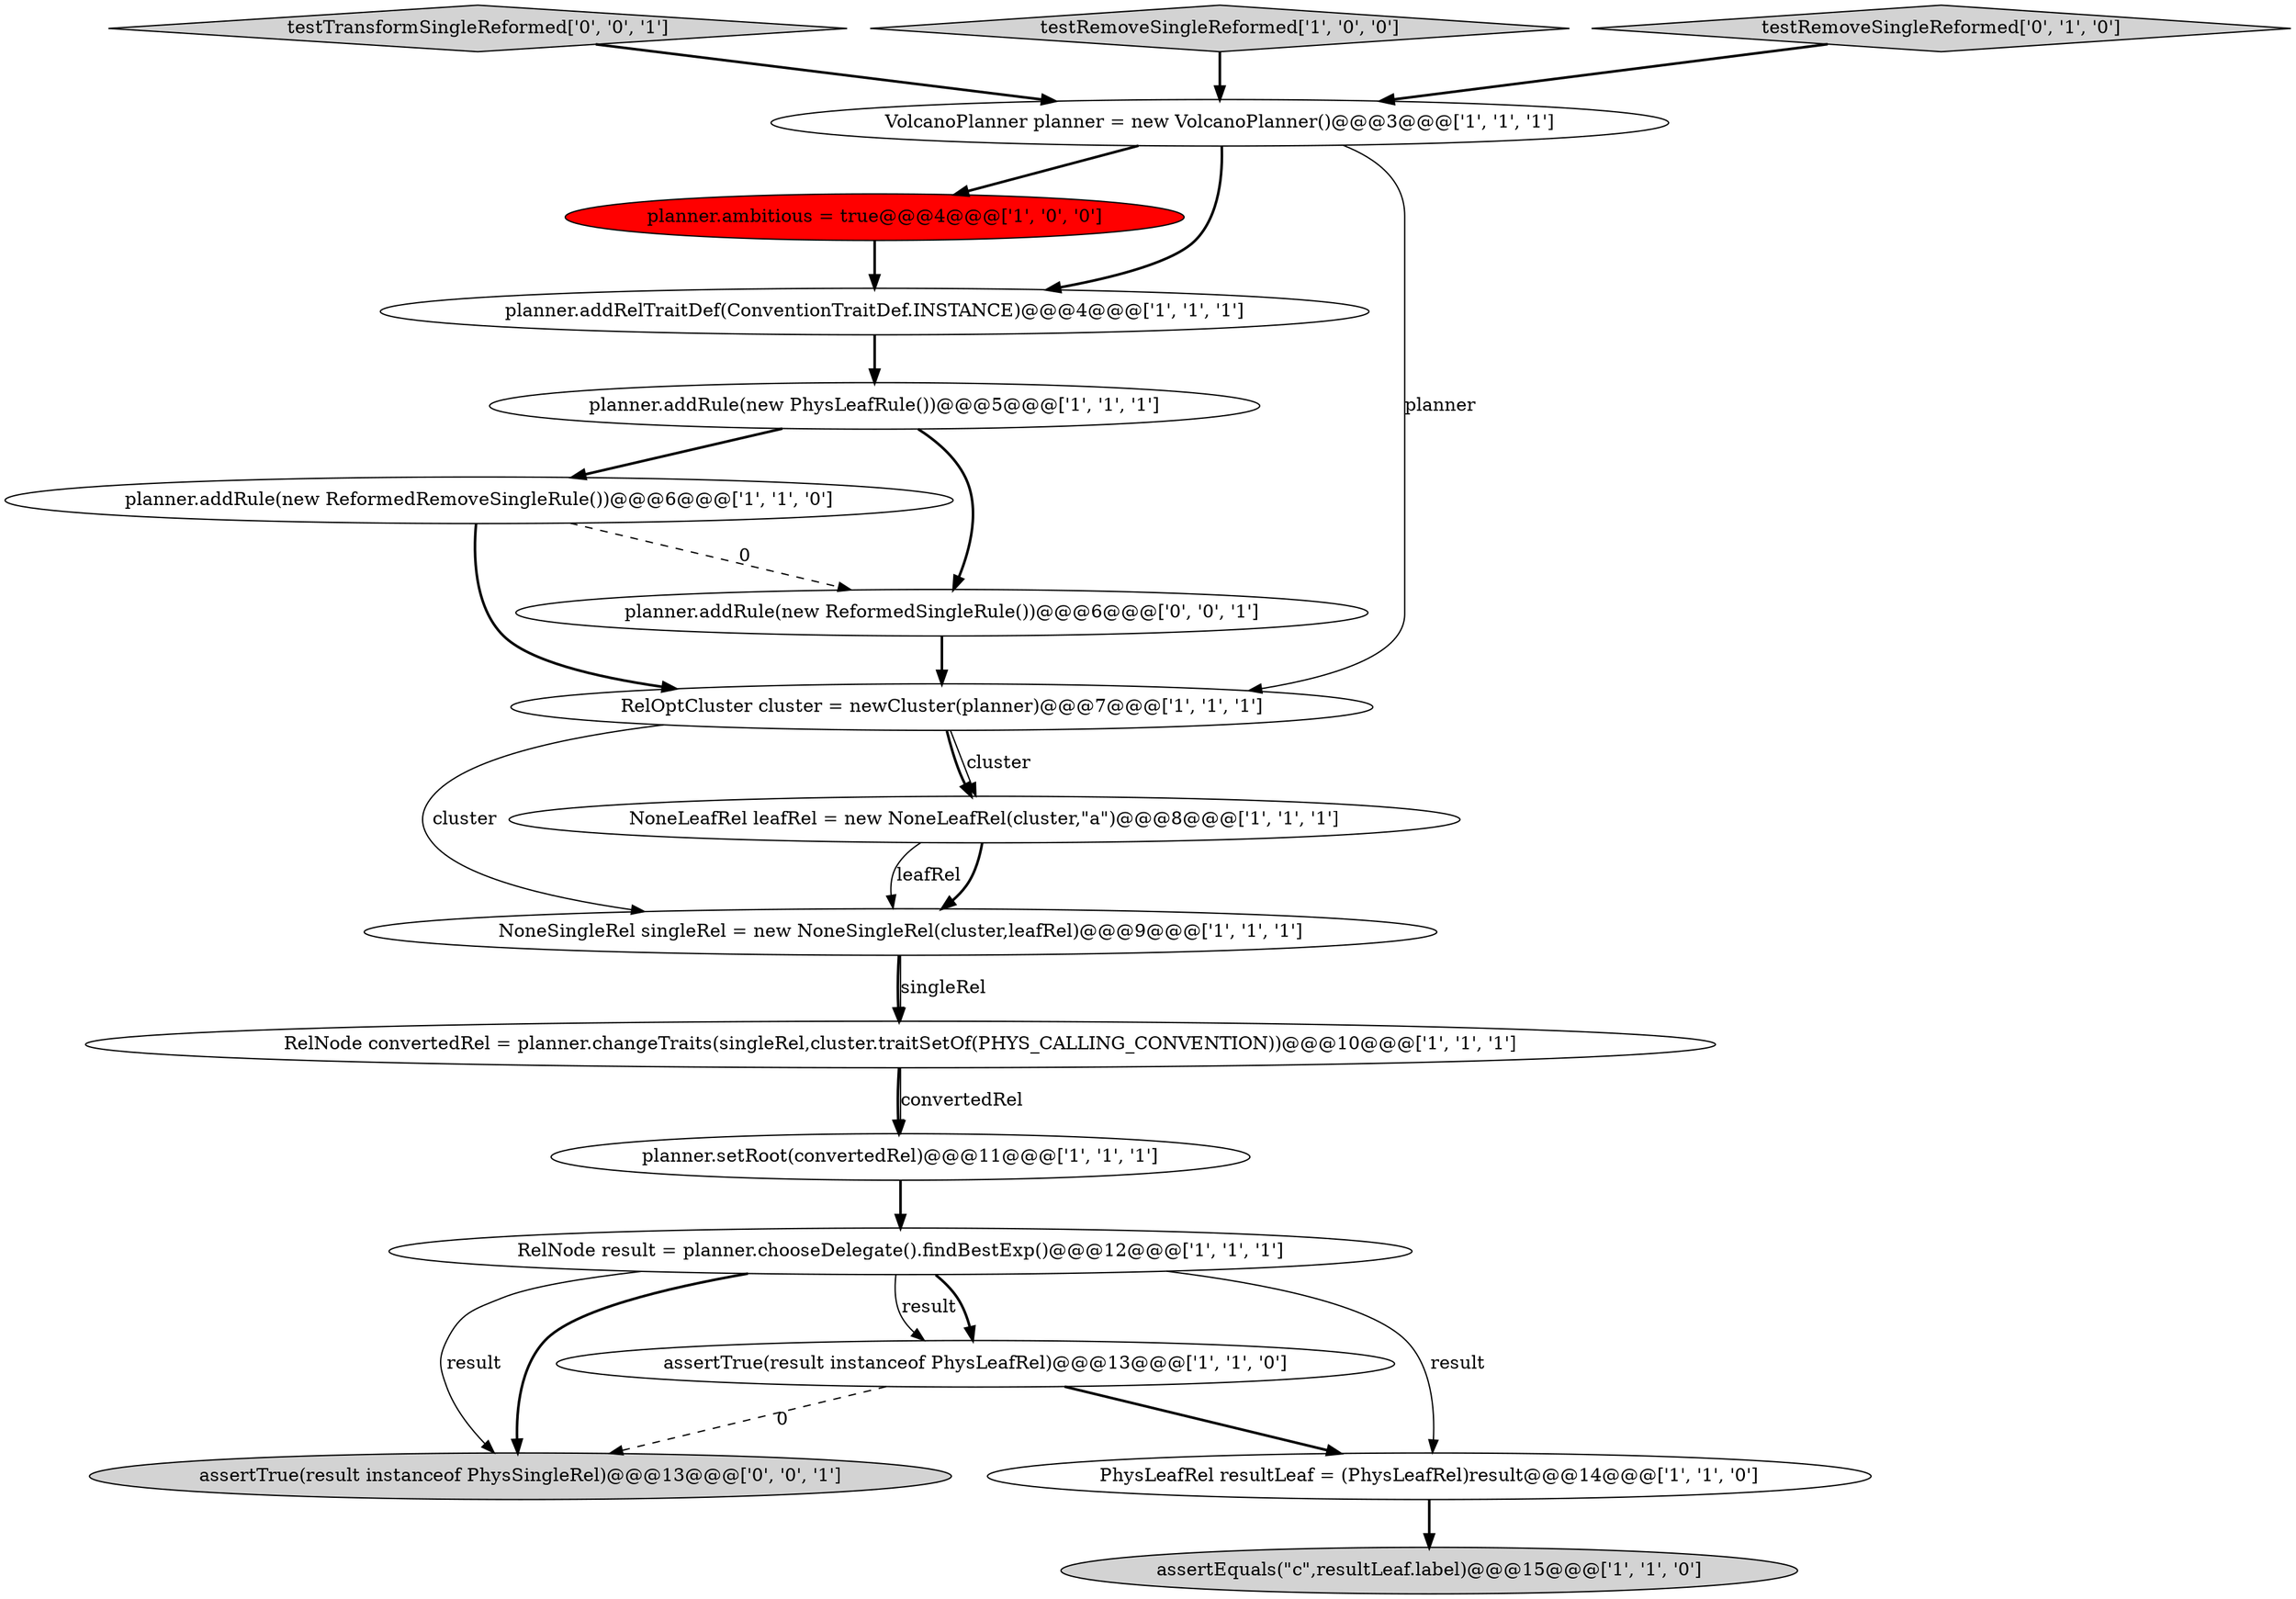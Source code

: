 digraph {
11 [style = filled, label = "RelOptCluster cluster = newCluster(planner)@@@7@@@['1', '1', '1']", fillcolor = white, shape = ellipse image = "AAA0AAABBB1BBB"];
1 [style = filled, label = "RelNode convertedRel = planner.changeTraits(singleRel,cluster.traitSetOf(PHYS_CALLING_CONVENTION))@@@10@@@['1', '1', '1']", fillcolor = white, shape = ellipse image = "AAA0AAABBB1BBB"];
10 [style = filled, label = "assertEquals(\"c\",resultLeaf.label)@@@15@@@['1', '1', '0']", fillcolor = lightgray, shape = ellipse image = "AAA0AAABBB1BBB"];
3 [style = filled, label = "NoneSingleRel singleRel = new NoneSingleRel(cluster,leafRel)@@@9@@@['1', '1', '1']", fillcolor = white, shape = ellipse image = "AAA0AAABBB1BBB"];
5 [style = filled, label = "planner.ambitious = true@@@4@@@['1', '0', '0']", fillcolor = red, shape = ellipse image = "AAA1AAABBB1BBB"];
7 [style = filled, label = "planner.addRule(new ReformedRemoveSingleRule())@@@6@@@['1', '1', '0']", fillcolor = white, shape = ellipse image = "AAA0AAABBB1BBB"];
17 [style = filled, label = "assertTrue(result instanceof PhysSingleRel)@@@13@@@['0', '0', '1']", fillcolor = lightgray, shape = ellipse image = "AAA0AAABBB3BBB"];
2 [style = filled, label = "PhysLeafRel resultLeaf = (PhysLeafRel)result@@@14@@@['1', '1', '0']", fillcolor = white, shape = ellipse image = "AAA0AAABBB1BBB"];
13 [style = filled, label = "planner.addRelTraitDef(ConventionTraitDef.INSTANCE)@@@4@@@['1', '1', '1']", fillcolor = white, shape = ellipse image = "AAA0AAABBB1BBB"];
16 [style = filled, label = "testTransformSingleReformed['0', '0', '1']", fillcolor = lightgray, shape = diamond image = "AAA0AAABBB3BBB"];
8 [style = filled, label = "VolcanoPlanner planner = new VolcanoPlanner()@@@3@@@['1', '1', '1']", fillcolor = white, shape = ellipse image = "AAA0AAABBB1BBB"];
4 [style = filled, label = "testRemoveSingleReformed['1', '0', '0']", fillcolor = lightgray, shape = diamond image = "AAA0AAABBB1BBB"];
15 [style = filled, label = "testRemoveSingleReformed['0', '1', '0']", fillcolor = lightgray, shape = diamond image = "AAA0AAABBB2BBB"];
12 [style = filled, label = "RelNode result = planner.chooseDelegate().findBestExp()@@@12@@@['1', '1', '1']", fillcolor = white, shape = ellipse image = "AAA0AAABBB1BBB"];
14 [style = filled, label = "NoneLeafRel leafRel = new NoneLeafRel(cluster,\"a\")@@@8@@@['1', '1', '1']", fillcolor = white, shape = ellipse image = "AAA0AAABBB1BBB"];
0 [style = filled, label = "planner.setRoot(convertedRel)@@@11@@@['1', '1', '1']", fillcolor = white, shape = ellipse image = "AAA0AAABBB1BBB"];
18 [style = filled, label = "planner.addRule(new ReformedSingleRule())@@@6@@@['0', '0', '1']", fillcolor = white, shape = ellipse image = "AAA0AAABBB3BBB"];
9 [style = filled, label = "planner.addRule(new PhysLeafRule())@@@5@@@['1', '1', '1']", fillcolor = white, shape = ellipse image = "AAA0AAABBB1BBB"];
6 [style = filled, label = "assertTrue(result instanceof PhysLeafRel)@@@13@@@['1', '1', '0']", fillcolor = white, shape = ellipse image = "AAA0AAABBB1BBB"];
14->3 [style = bold, label=""];
12->17 [style = solid, label="result"];
7->11 [style = bold, label=""];
11->3 [style = solid, label="cluster"];
7->18 [style = dashed, label="0"];
3->1 [style = bold, label=""];
16->8 [style = bold, label=""];
11->14 [style = bold, label=""];
12->6 [style = solid, label="result"];
0->12 [style = bold, label=""];
18->11 [style = bold, label=""];
12->17 [style = bold, label=""];
6->17 [style = dashed, label="0"];
1->0 [style = bold, label=""];
9->7 [style = bold, label=""];
2->10 [style = bold, label=""];
12->6 [style = bold, label=""];
6->2 [style = bold, label=""];
12->2 [style = solid, label="result"];
9->18 [style = bold, label=""];
8->5 [style = bold, label=""];
8->11 [style = solid, label="planner"];
5->13 [style = bold, label=""];
4->8 [style = bold, label=""];
13->9 [style = bold, label=""];
14->3 [style = solid, label="leafRel"];
3->1 [style = solid, label="singleRel"];
15->8 [style = bold, label=""];
11->14 [style = solid, label="cluster"];
1->0 [style = solid, label="convertedRel"];
8->13 [style = bold, label=""];
}
